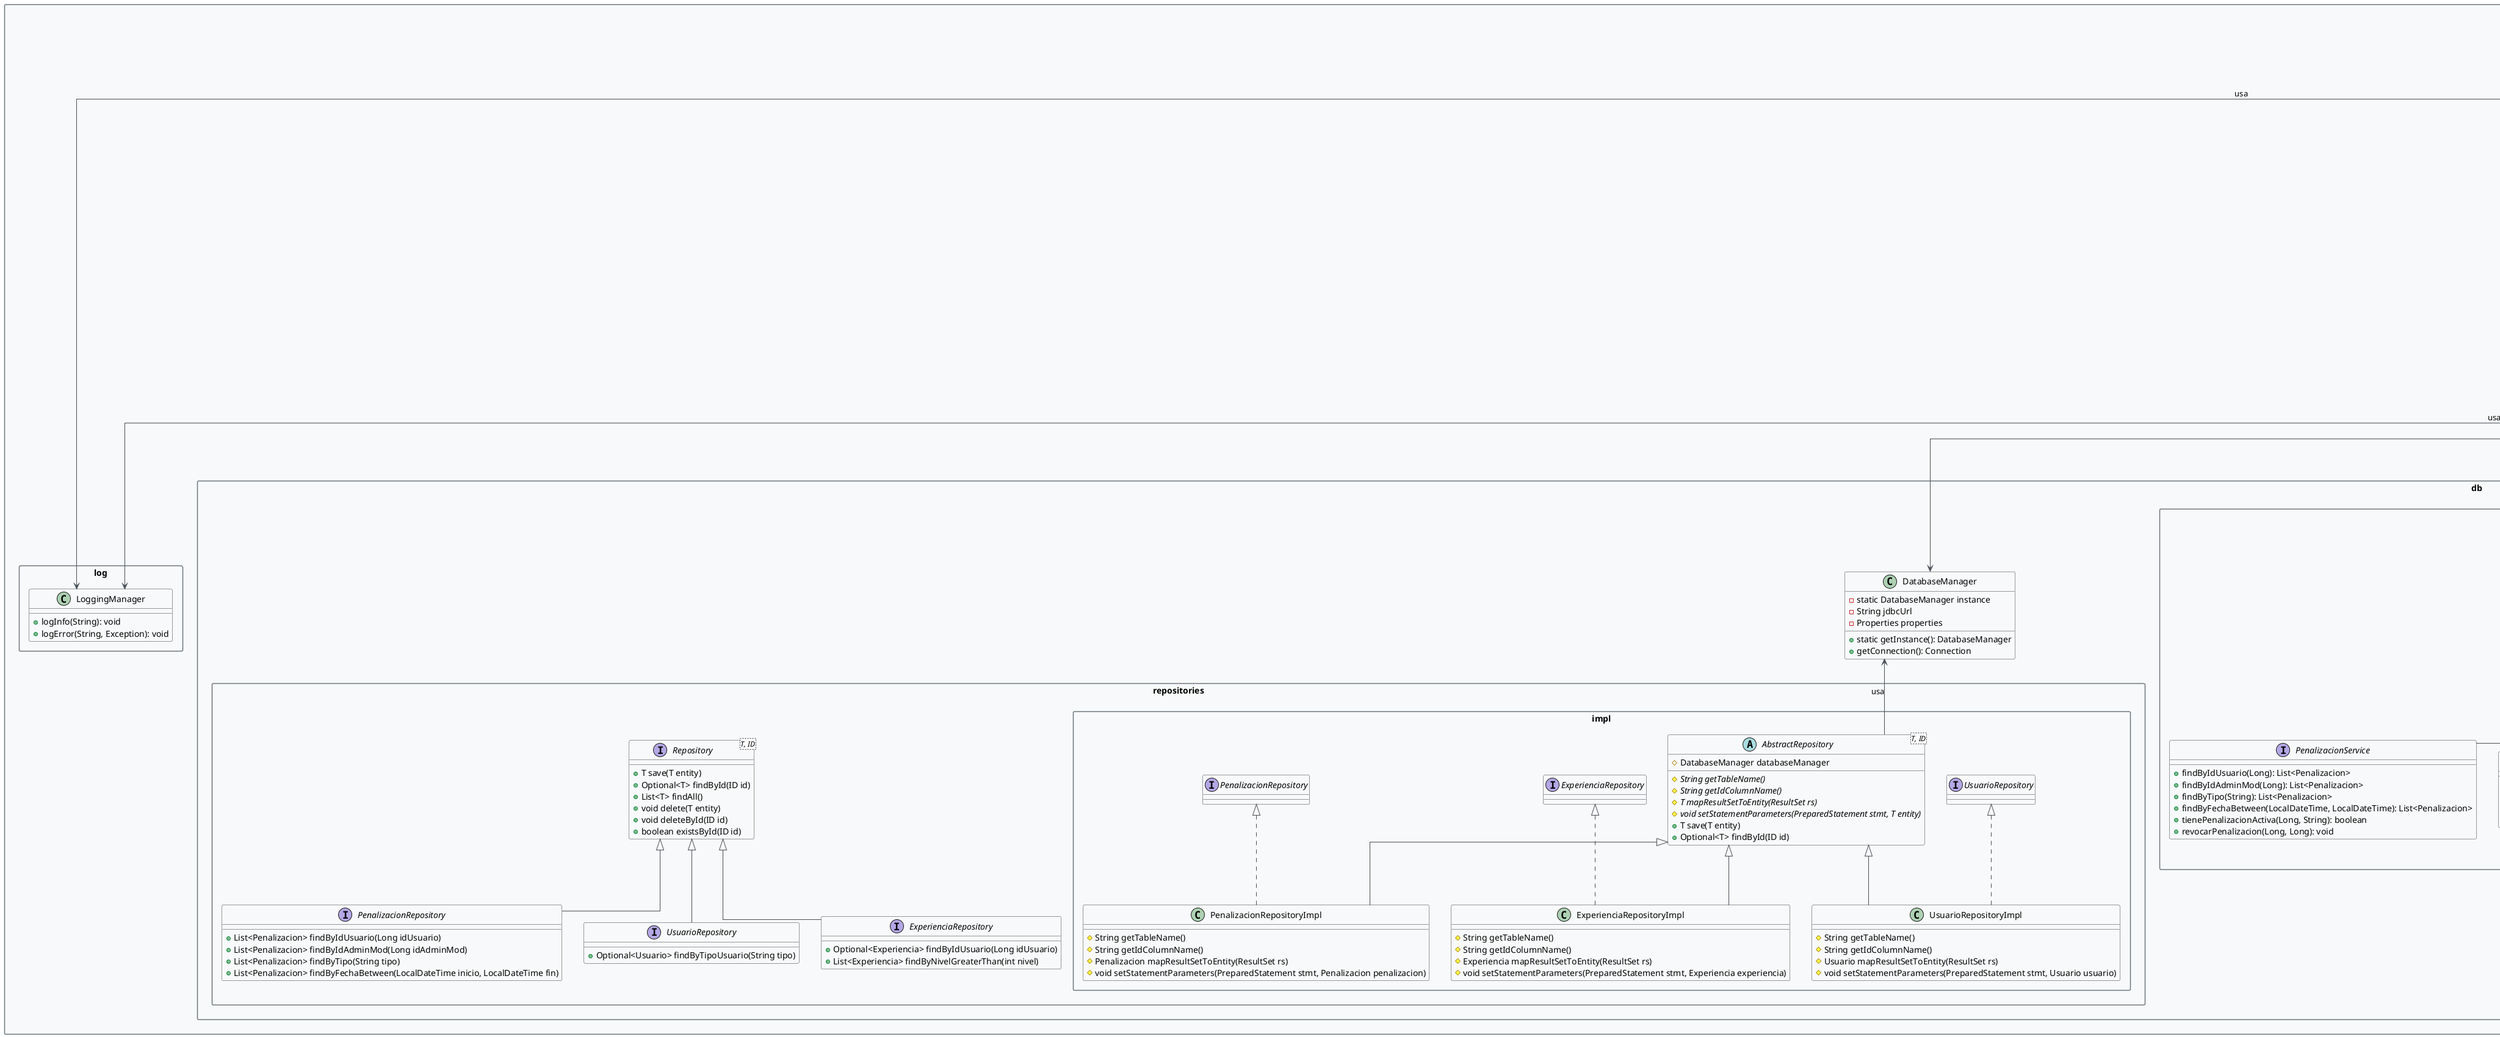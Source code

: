 @startuml "DiscordBot - Diagrama de Clases"

' Estilo general
skinparam componentStyle uml2
skinparam packageStyle rectangle
skinparam classBackgroundColor #F8F9FA
skinparam classBorderColor #343A40
skinparam packageBackgroundColor #F8F9FA
skinparam packageBorderColor #6C757D
skinparam arrowColor #495057
' líneas ortogonales
skinparam linetype ortho

' Paquete principal
package bot {
    class Main {
        -LoggingManager logger
        +main(String[] args): void
    }
}

' Paquete API - Interfaces base
package bot.api {
    interface Command {
        +execute(SlashCommandInteractionEvent): void
        +getSlash(): SlashCommandData
        +getName(): String
    }
    
    interface EventHandler {
        +handleEvent(GenericEvent): void
    }
    
    interface Module {
        ' Interfaz para futuros métodos de módulos
    }
}

' Paquete de configuración
package bot.config {
    class ConfigManager {
        -Properties properties
        +loadConfig(): void
        +getProperty(String): String
    }
    
    class BotConfig {
        ' Futura implementación
    }
}

' Paquete core - Componentes principales
package bot.core {
    class Bot {
        -JDA jda
        -ModuleManager moduleManager
        -CommandRegistry commandRegistry
        -EventRegistry eventRegistry
        -LoggingManager logger
        +Bot(String token)
        -initializeDatabase(): void
        -executeSchemaScript(Connection): void
        -loadSchemaScript(): String
        -initializeModules(): void
        +shutdown(): void
        +getJda(): JDA
    }
    
    class CommandRegistry {
        -List<Command> commands
        +registerCommand(Command): void
        +getCommands(): List<Command>
    }
    
    class EventRegistry {
        -List<EventHandler> eventHandlers
        +registerEventListener(EventHandler): void
    }
    
    class JDABuilder {
        +createJDA(String token): JDA
    }
}

' Paquete de gestión de comandos
package bot.commands {
    class ModuleManager {
        -Map<String, Module> modules
        +registerModule(String, Module): void
        +getModules(): Map<String, Module>
    }
}

' Paquetes de comandos específicos
package bot.commands.admin {
    class CreateRole implements Command
    class DeleteRole implements Command
}

package bot.commands.moderation {
    class Ban implements Command
    class Kick implements Command
    class Mute implements Command
    class PurgeCommand implements Command
    class Unban implements Command
}

package bot.commands.user {
    class Avatar implements Command {
        +execute(SlashCommandInteractionEvent): void
        +getSlash(): SlashCommandData
        +getName(): String
        -buildAvatarEmbed(String, String): MessageEmbed
        -buildBannerEmbed(String, String): MessageEmbed
    }
}

' Paquete de base de datos
package bot.db {
    class DatabaseManager {
        -static DatabaseManager instance
        -String jdbcUrl
        -Properties properties
        +static getInstance(): DatabaseManager
        +getConnection(): Connection
    }
    
    ' Paquete de modelos
    package bot.db.models {
        class Usuario {
            -Long idUsuario
            -String tipoUsuario
            -Experiencia experiencia
            -List<Penalizacion> penalizaciones
            +getExperiencia(): Experiencia
            +addPenalizacion(Penalizacion): void
        }
        
        class Experiencia {
            -Long idExperiencia
            -Long idUsuario
            -int nivel
            -int puntosXp
            -Usuario usuario
            +aumentarExperiencia(int): boolean
            +subirNivel(): void
        }
        
        class Penalizacion {
            -Long idPenalizacion
            -Long idUsuario
            -Long idAdminMod
            -String tipo
            -LocalDateTime fecha
            -String razon
            -Duration duracion
            -Usuario usuario
            -Usuario adminMod
            +isActiva(): boolean
            +revocar(): void
        }
    }
    
    ' Paquete de repositorios
    package bot.db.repositories {
        interface Repository<T, ID> {
            +T save(T entity)
            +Optional<T> findById(ID id)
            +List<T> findAll()
            +void delete(T entity)
            +void deleteById(ID id)
            +boolean existsById(ID id)
        }
        
        interface UsuarioRepository extends Repository {
            +Optional<Usuario> findByTipoUsuario(String tipo)
        }
        
        interface ExperienciaRepository extends Repository {
            +Optional<Experiencia> findByIdUsuario(Long idUsuario)
            +List<Experiencia> findByNivelGreaterThan(int nivel)
        }
        
        interface PenalizacionRepository extends Repository {
            +List<Penalizacion> findByIdUsuario(Long idUsuario)
            +List<Penalizacion> findByIdAdminMod(Long idAdminMod)
            +List<Penalizacion> findByTipo(String tipo)
            +List<Penalizacion> findByFechaBetween(LocalDateTime inicio, LocalDateTime fin)
        }
        
        ' Implementaciones de repositorios
        package bot.db.repositories.impl {
            abstract class AbstractRepository<T, ID> {
                #DatabaseManager databaseManager
                #{abstract} String getTableName()
                #{abstract} String getIdColumnName()
                #{abstract} T mapResultSetToEntity(ResultSet rs)
                #{abstract} void setStatementParameters(PreparedStatement stmt, T entity)
                +T save(T entity)
                +Optional<T> findById(ID id)
            }
            
            class UsuarioRepositoryImpl extends AbstractRepository implements UsuarioRepository {
                #String getTableName()
                #String getIdColumnName()
                #Usuario mapResultSetToEntity(ResultSet rs)
                #void setStatementParameters(PreparedStatement stmt, Usuario usuario)
            }
            
            class ExperienciaRepositoryImpl extends AbstractRepository implements ExperienciaRepository {
                #String getTableName()
                #String getIdColumnName()
                #Experiencia mapResultSetToEntity(ResultSet rs)
                #void setStatementParameters(PreparedStatement stmt, Experiencia experiencia)
            }
            
            class PenalizacionRepositoryImpl extends AbstractRepository implements PenalizacionRepository {
                #String getTableName()
                #String getIdColumnName()
                #Penalizacion mapResultSetToEntity(ResultSet rs)
                #void setStatementParameters(PreparedStatement stmt, Penalizacion penalizacion)
            }
        }
    }
    
    ' Paquete de servicios
    package bot.db.services {
        interface Service<T, ID> {
            +T save(T entity)
            +Optional<T> findById(ID id)
            +List<T> findAll()
            +void delete(T entity)
            +void deleteById(ID id)
            +boolean existsById(ID id)
        }
        
        interface UsuarioService extends Service {
            +findByIdUsuario(String): Usuario
            +findByTipoUsuario(TipoUsuario): List<Usuario>
            +actualizarExperiencia(String, int): boolean
            +agregarPenalizacion(String, Penalizacion): boolean
        }
        
        interface ExperienciaService extends Service {
            +findByIdUsuario(String): Experiencia
            +findByNivel(int): List<Experiencia>
            +aumentarExperiencia(String, int): boolean
            +subirNivel(String): boolean
        }
        
        interface PenalizacionService extends Service {
            +findByIdUsuario(Long): List<Penalizacion>
            +findByIdAdminMod(Long): List<Penalizacion>
            +findByTipo(String): List<Penalizacion>
            +findByFechaBetween(LocalDateTime, LocalDateTime): List<Penalizacion>
            +tienePenalizacionActiva(Long, String): boolean
            +revocarPenalizacion(Long, Long): void
        }
        
        ' Implementaciones de servicios
        package bot.db.services.impl {
            abstract class AbstractService<T, ID> {
                #Repository<T, ID> repository
                +T save(T entity)
                +Optional<T> findById(ID id)
                +List<T> findAll()
                +void delete(T entity)
                +void deleteById(ID id)
                +boolean existsById(ID id)
            }
            
            class UsuarioServiceImpl extends AbstractService implements UsuarioService {
                -UsuarioRepository usuarioRepository
                +findByIdUsuario(String): Usuario
                +findByTipoUsuario(TipoUsuario): List<Usuario>
                +actualizarExperiencia(String, int): boolean
                +agregarPenalizacion(String, Penalizacion): boolean
            }
            
            class ExperienciaServiceImpl extends AbstractService implements ExperienciaService {
                -ExperienciaRepository experienciaRepository
                +findByIdUsuario(String): Experiencia
                +findByNivel(int): List<Experiencia>
                +aumentarExperiencia(String, int): boolean
                +subirNivel(String): boolean
            }
            
            class PenalizacionServiceImpl extends AbstractService implements PenalizacionService {
                -PenalizacionRepository penalizacionRepository
                +findByIdUsuario(Long): List<Penalizacion>
                +findByIdAdminMod(Long): List<Penalizacion>
                +findByTipo(String): List<Penalizacion>
                +findByFechaBetween(LocalDateTime, LocalDateTime): List<Penalizacion>
                +tienePenalizacionActiva(Long, String): boolean
                +revocarPenalizacion(Long, Long): void
            }
        }
    }
    
    ' Paquete de controladores
    package bot.db.controllers {
        abstract class Controller<T, ID> {
            #Service<T, ID> service
            +T save(T entity)
            +Optional<T> findById(ID id)
            +List<T> findAll()
            +void delete(T entity)
            +void deleteById(ID id)
            +boolean existsById(ID id)
        }
        
        class UsuarioController extends Controller {
            -UsuarioService usuarioService
        }
        
        class ExperienciaController extends Controller {
            -ExperienciaService experienciaService
        }
        
        class PenalizacionController extends Controller {
            -PenalizacionService penalizacionService
            +buscarPorIdUsuario(Long): List<Penalizacion>
            +buscarPorIdAdminMod(Long): List<Penalizacion>
            +buscarPorTipo(String): List<Penalizacion>
            +buscarPorRangoFechas(LocalDateTime, LocalDateTime): List<Penalizacion>
            +verificarPenalizacionActiva(Long, String): boolean
            +revocarPenalizacion(Long, Long): void
        }
    }
}

' Paquete de eventos
package bot.events {
    class EventListener {
        #boolean isCommandEnabled
        +setCommandEnabled(boolean)
        +isCommandEnabled(): boolean
        +onMessageReceived(MessageReceivedEvent)
        +onMessageReactionAdd(MessageReactionAddEvent)
    }
}

' Paquete de logging
package bot.log {
    class LoggingManager {
        +logInfo(String): void
        +logError(String, Exception): void
    }
}

' Paquete de módulos
package bot.modules {
    abstract class CommandManager extends EventListener {
        #List<Command> commands
        +getSlash(): List<SlashCommandData>
        +getCommands(): List<Command>
        +addCommand(Command): void
        +{abstract} supportsCommand(Command): boolean
    }
    
    package bot.modules.admin {
        class AdminCommands extends CommandManager {
            +supportsCommand(Command): boolean
        }
    }
    
    package bot.modules.mod {
        class ModCommands extends CommandManager {
            +supportsCommand(Command): boolean
        }
    }
    
    package bot.modules.user {
        class UserCommands extends CommandManager {
            +supportsCommand(Command): boolean
        }
    }
}

' Paquete de utilidades
package bot.utils {
    class Utils {
        +{static} isValidUserId(String): boolean
        +{static} formatPenaltyMessage(String, String): String
        +{static} formatDuration(long): String
    }
}

' Relaciones entre clases principales
Main --> Bot: usa
Main --> ConfigManager: usa
Main --> LoggingManager: usa

Bot *--> ModuleManager: gestiona
Bot *--> CommandRegistry: gestiona
Bot *--> EventRegistry: gestiona
Bot *--> LoggingManager: usa
Bot --> DatabaseManager: inicializa
Bot --> AdminCommands: registra
Bot --> ModCommands: registra
Bot --> UserCommands: registra

' Relaciones en base de datos
DatabaseManager <-- AbstractRepository: usa

' Relaciones entre modelos
Usuario "1" *-- "1" Experiencia: tiene
Usuario "1" *-- "n" Penalizacion: tiene
Penalizacion "n" -- "1" Usuario: aplicada a
Penalizacion "n" -- "1" Usuario: aplicada por

' Relaciones en servicios y repositorios
UsuarioServiceImpl --> UsuarioRepository: usa
ExperienciaServiceImpl --> ExperienciaRepository: usa
PenalizacionServiceImpl --> PenalizacionRepository: usa

' Relaciones en controladores
UsuarioController --> UsuarioService: usa
ExperienciaController --> ExperienciaService: usa
PenalizacionController --> PenalizacionService: usa

' Relaciones de módulos y comandos
ModuleManager o-- Module: gestiona
CommandManager o-- Command: gestiona

AdminCommands o-- CreateRole: contiene
AdminCommands o-- DeleteRole: contiene
ModCommands o-- Ban: contiene
ModCommands o-- Kick: contiene
ModCommands o-- Mute: contiene
ModCommands o-- PurgeCommand: contiene
ModCommands o-- Unban: contiene
UserCommands o-- Avatar: contiene

' Relaciones adicionales
ConfigManager <.. Bot: configura
Utils <.. CommandManager: utiliza
Utils <.. Bot: utiliza

@enduml